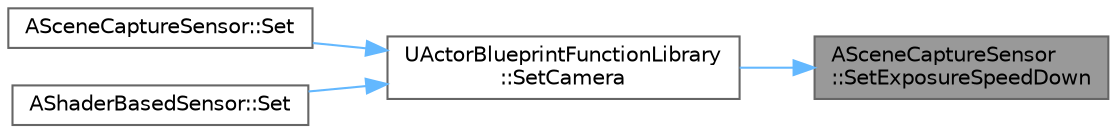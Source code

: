 digraph "ASceneCaptureSensor::SetExposureSpeedDown"
{
 // INTERACTIVE_SVG=YES
 // LATEX_PDF_SIZE
  bgcolor="transparent";
  edge [fontname=Helvetica,fontsize=10,labelfontname=Helvetica,labelfontsize=10];
  node [fontname=Helvetica,fontsize=10,shape=box,height=0.2,width=0.4];
  rankdir="RL";
  Node1 [id="Node000001",label="ASceneCaptureSensor\l::SetExposureSpeedDown",height=0.2,width=0.4,color="gray40", fillcolor="grey60", style="filled", fontcolor="black",tooltip=" "];
  Node1 -> Node2 [id="edge1_Node000001_Node000002",dir="back",color="steelblue1",style="solid",tooltip=" "];
  Node2 [id="Node000002",label="UActorBlueprintFunctionLibrary\l::SetCamera",height=0.2,width=0.4,color="grey40", fillcolor="white", style="filled",URL="$dd/da3/classUActorBlueprintFunctionLibrary.html#a6a1fcb0b47cb61691281c6ca5693908f",tooltip=" "];
  Node2 -> Node3 [id="edge2_Node000002_Node000003",dir="back",color="steelblue1",style="solid",tooltip=" "];
  Node3 [id="Node000003",label="ASceneCaptureSensor::Set",height=0.2,width=0.4,color="grey40", fillcolor="white", style="filled",URL="$d4/d60/classASceneCaptureSensor.html#a1a574afa79fb5ecf6425b0f8f48aa9d0",tooltip=" "];
  Node2 -> Node4 [id="edge3_Node000002_Node000004",dir="back",color="steelblue1",style="solid",tooltip=" "];
  Node4 [id="Node000004",label="AShaderBasedSensor::Set",height=0.2,width=0.4,color="grey40", fillcolor="white", style="filled",URL="$da/dd3/classAShaderBasedSensor.html#a35a622b1b796b8e91569888c649c43d1",tooltip=" "];
}
